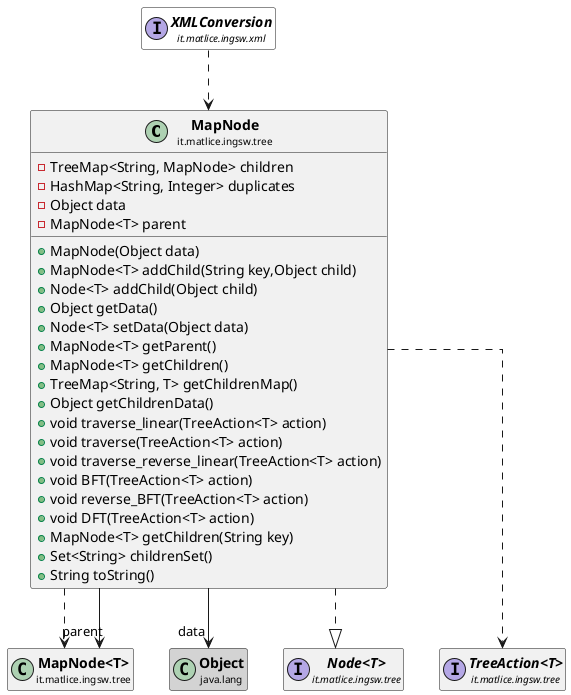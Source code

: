 @startuml

skinparam svgLinkTarget _parent
skinparam linetype ortho
set namespaceSeparator none
class "<b><size:14>MapNode</b>\n<size:10>it.matlice.ingsw.tree" as it.matlice.ingsw.tree.MapNode  [[../../../../it/matlice/ingsw/tree/MapNode.html{it.matlice.ingsw.tree.MapNode}]] {
-TreeMap<String, MapNode> children
-HashMap<String, Integer> duplicates
-Object data
-MapNode<T> parent
+MapNode(Object data)
+MapNode<T> addChild(String key,Object child)
+Node<T> addChild(Object child)
+Object getData()
+Node<T> setData(Object data)
+MapNode<T> getParent()
+MapNode<T> getChildren()
+TreeMap<String, T> getChildrenMap()
+Object getChildrenData()
+void traverse_linear(TreeAction<T> action)
+void traverse(TreeAction<T> action)
+void traverse_reverse_linear(TreeAction<T> action)
+void BFT(TreeAction<T> action)
+void reverse_BFT(TreeAction<T> action)
+void DFT(TreeAction<T> action)
+MapNode<T> getChildren(String key)
+Set<String> childrenSet()
+String toString()
}



class "<b><size:14>MapNode<T></b>\n<size:10>it.matlice.ingsw.tree" as it.matlice.ingsw.tree.MapNodeObject  [[../../../../it/matlice/ingsw/tree/MapNode.html{it.matlice.ingsw.tree.MapNode}]] {
}

hide it.matlice.ingsw.tree.MapNodeObject fields
hide it.matlice.ingsw.tree.MapNodeObject methods

it.matlice.ingsw.tree.MapNode ..> it.matlice.ingsw.tree.MapNodeObject


class "<b><size:14>Object</b>\n<size:10>java.lang" as java.lang.Object  #lightgrey {
}

hide java.lang.Object fields
hide java.lang.Object methods

it.matlice.ingsw.tree.MapNode -->  "data" java.lang.Object

it.matlice.ingsw.tree.MapNode -->  "parent" it.matlice.ingsw.tree.MapNodeObject

interface "<b><size:14>Node<T></b>\n<size:10>it.matlice.ingsw.tree" as it.matlice.ingsw.tree.NodeObject  [[../../../../it/matlice/ingsw/tree/Node.html{it.matlice.ingsw.tree.Node}]] {
}

hide it.matlice.ingsw.tree.NodeObject fields
hide it.matlice.ingsw.tree.NodeObject methods

it.matlice.ingsw.tree.MapNode ..|> it.matlice.ingsw.tree.NodeObject


interface "<b><size:14>TreeAction<T></b>\n<size:10>it.matlice.ingsw.tree" as it.matlice.ingsw.tree.TreeActionObject  [[../../../../it/matlice/ingsw/tree/TreeAction.html{it.matlice.ingsw.tree.TreeAction}]] {
}

hide it.matlice.ingsw.tree.TreeActionObject fields
hide it.matlice.ingsw.tree.TreeActionObject methods

it.matlice.ingsw.tree.MapNode ..> it.matlice.ingsw.tree.TreeActionObject


interface "<b><size:14>XMLConversion</b>\n<size:10>it.matlice.ingsw.xml" as it.matlice.ingsw.xml.XMLConversion  [[../../../../it/matlice/ingsw/xml/XMLConversion.html{it.matlice.ingsw.xml.XMLConversion}]] #white {
}

hide it.matlice.ingsw.xml.XMLConversion fields
hide it.matlice.ingsw.xml.XMLConversion methods

it.matlice.ingsw.xml.XMLConversion ..> it.matlice.ingsw.tree.MapNode


@enduml
